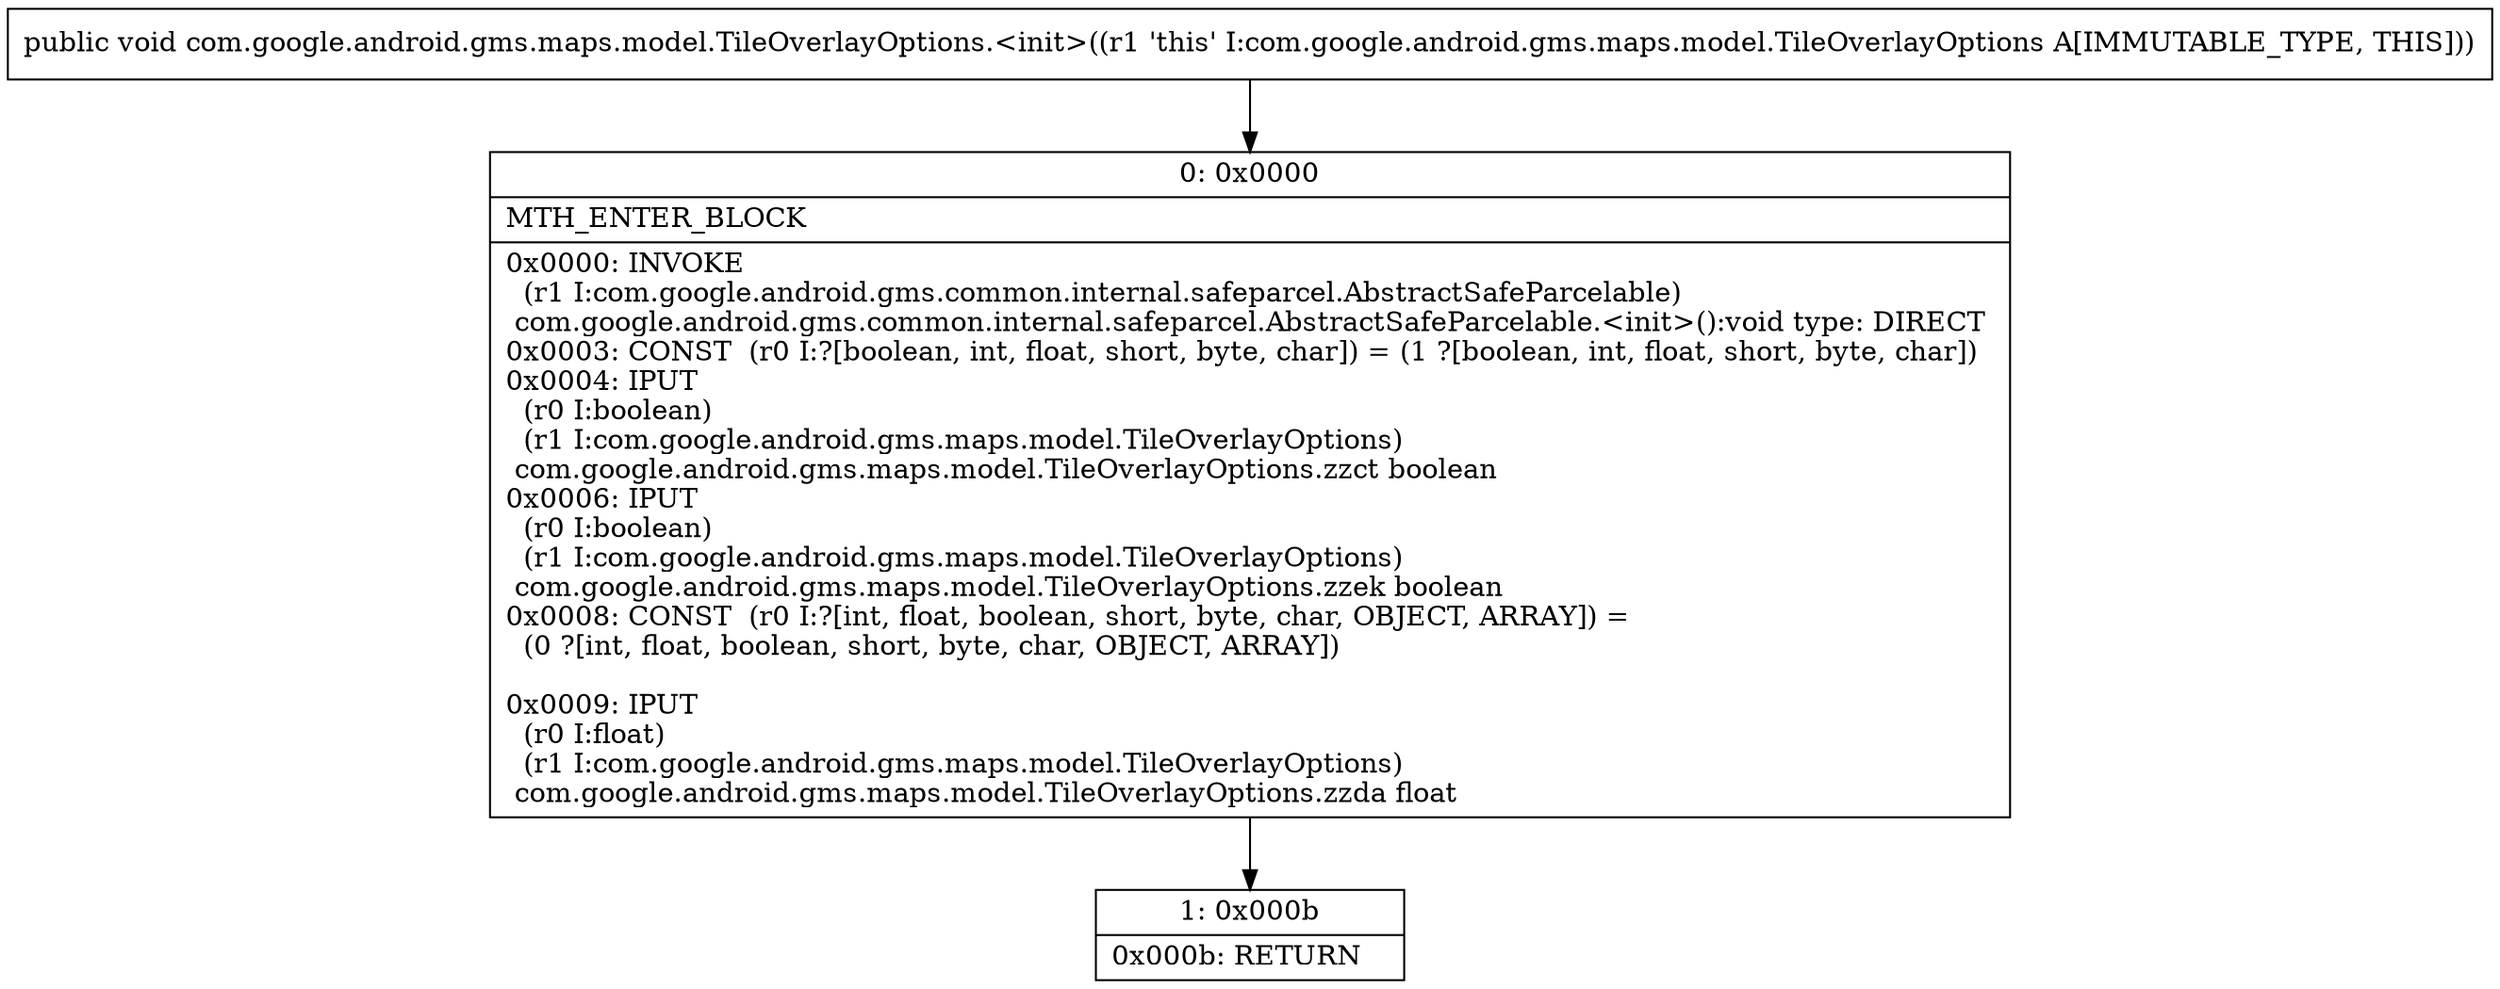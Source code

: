 digraph "CFG forcom.google.android.gms.maps.model.TileOverlayOptions.\<init\>()V" {
Node_0 [shape=record,label="{0\:\ 0x0000|MTH_ENTER_BLOCK\l|0x0000: INVOKE  \l  (r1 I:com.google.android.gms.common.internal.safeparcel.AbstractSafeParcelable)\l com.google.android.gms.common.internal.safeparcel.AbstractSafeParcelable.\<init\>():void type: DIRECT \l0x0003: CONST  (r0 I:?[boolean, int, float, short, byte, char]) = (1 ?[boolean, int, float, short, byte, char]) \l0x0004: IPUT  \l  (r0 I:boolean)\l  (r1 I:com.google.android.gms.maps.model.TileOverlayOptions)\l com.google.android.gms.maps.model.TileOverlayOptions.zzct boolean \l0x0006: IPUT  \l  (r0 I:boolean)\l  (r1 I:com.google.android.gms.maps.model.TileOverlayOptions)\l com.google.android.gms.maps.model.TileOverlayOptions.zzek boolean \l0x0008: CONST  (r0 I:?[int, float, boolean, short, byte, char, OBJECT, ARRAY]) = \l  (0 ?[int, float, boolean, short, byte, char, OBJECT, ARRAY])\l \l0x0009: IPUT  \l  (r0 I:float)\l  (r1 I:com.google.android.gms.maps.model.TileOverlayOptions)\l com.google.android.gms.maps.model.TileOverlayOptions.zzda float \l}"];
Node_1 [shape=record,label="{1\:\ 0x000b|0x000b: RETURN   \l}"];
MethodNode[shape=record,label="{public void com.google.android.gms.maps.model.TileOverlayOptions.\<init\>((r1 'this' I:com.google.android.gms.maps.model.TileOverlayOptions A[IMMUTABLE_TYPE, THIS])) }"];
MethodNode -> Node_0;
Node_0 -> Node_1;
}


